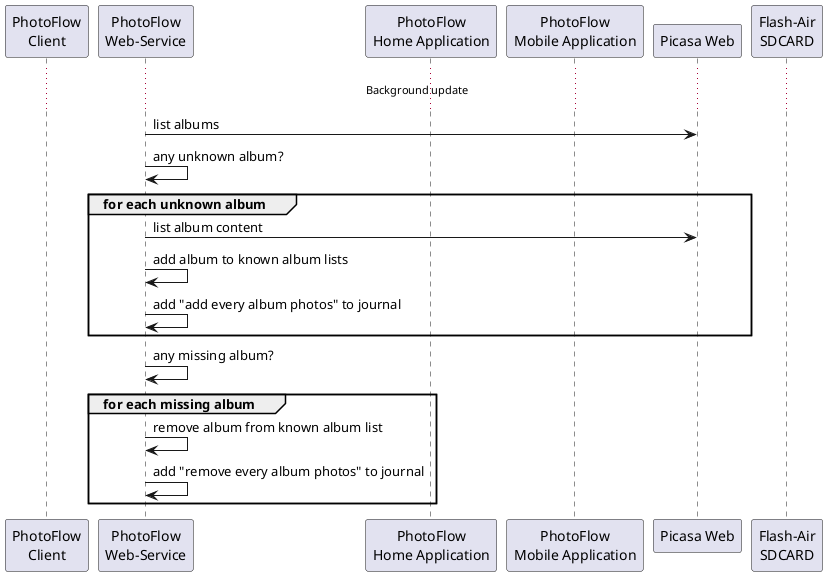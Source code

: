@startuml

participant "PhotoFlow\nClient" as pfc
participant "PhotoFlow\nWeb-Service" as pfw
participant "PhotoFlow\nHome Application" as pfha
participant "PhotoFlow\nMobile Application" as pfma
participant "Picasa Web" as picasa
participant "Flash-Air\nSDCARD" as flashair

... Background update ...

pfw -> picasa : list albums
pfw -> pfw : any unknown album?

group for each unknown album
  pfw -> picasa : list album content
  pfw -> pfw : add album to known album lists
  pfw -> pfw : add "add every album photos" to journal
end

pfw -> pfw : any missing album?

group for each missing album
  pfw -> pfw : remove album from known album list
  pfw -> pfw : add "remove every album photos" to journal
end group

@enduml
